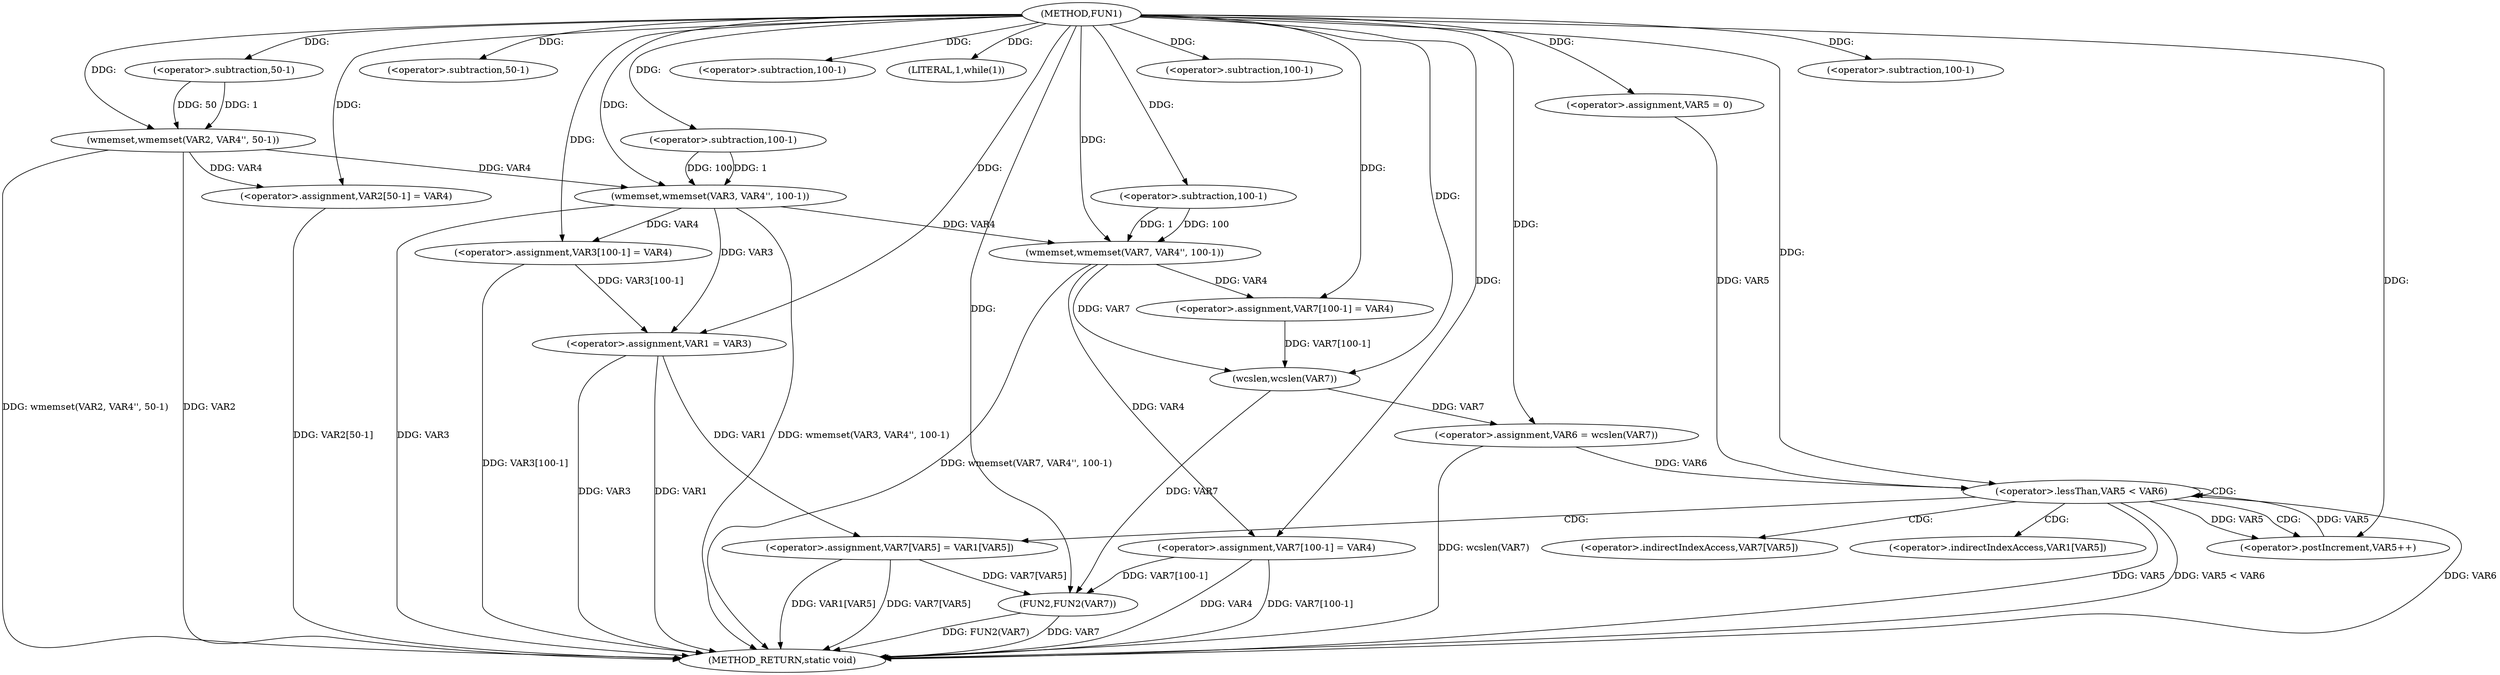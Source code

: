 digraph FUN1 {  
"1000100" [label = "(METHOD,FUN1)" ]
"1000185" [label = "(METHOD_RETURN,static void)" ]
"1000105" [label = "(wmemset,wmemset(VAR2, VAR4'', 50-1))" ]
"1000108" [label = "(<operator>.subtraction,50-1)" ]
"1000111" [label = "(<operator>.assignment,VAR2[50-1] = VAR4)" ]
"1000114" [label = "(<operator>.subtraction,50-1)" ]
"1000118" [label = "(wmemset,wmemset(VAR3, VAR4'', 100-1))" ]
"1000121" [label = "(<operator>.subtraction,100-1)" ]
"1000124" [label = "(<operator>.assignment,VAR3[100-1] = VAR4)" ]
"1000127" [label = "(<operator>.subtraction,100-1)" ]
"1000132" [label = "(LITERAL,1,while(1))" ]
"1000134" [label = "(<operator>.assignment,VAR1 = VAR3)" ]
"1000142" [label = "(wmemset,wmemset(VAR7, VAR4'', 100-1))" ]
"1000145" [label = "(<operator>.subtraction,100-1)" ]
"1000148" [label = "(<operator>.assignment,VAR7[100-1] = VAR4)" ]
"1000151" [label = "(<operator>.subtraction,100-1)" ]
"1000155" [label = "(<operator>.assignment,VAR6 = wcslen(VAR7))" ]
"1000157" [label = "(wcslen,wcslen(VAR7))" ]
"1000160" [label = "(<operator>.assignment,VAR5 = 0)" ]
"1000163" [label = "(<operator>.lessThan,VAR5 < VAR6)" ]
"1000166" [label = "(<operator>.postIncrement,VAR5++)" ]
"1000169" [label = "(<operator>.assignment,VAR7[VAR5] = VAR1[VAR5])" ]
"1000176" [label = "(<operator>.assignment,VAR7[100-1] = VAR4)" ]
"1000179" [label = "(<operator>.subtraction,100-1)" ]
"1000183" [label = "(FUN2,FUN2(VAR7))" ]
"1000170" [label = "(<operator>.indirectIndexAccess,VAR7[VAR5])" ]
"1000173" [label = "(<operator>.indirectIndexAccess,VAR1[VAR5])" ]
  "1000176" -> "1000185"  [ label = "DDG: VAR4"] 
  "1000163" -> "1000185"  [ label = "DDG: VAR5"] 
  "1000142" -> "1000185"  [ label = "DDG: wmemset(VAR7, VAR4'', 100-1)"] 
  "1000124" -> "1000185"  [ label = "DDG: VAR3[100-1]"] 
  "1000155" -> "1000185"  [ label = "DDG: wcslen(VAR7)"] 
  "1000105" -> "1000185"  [ label = "DDG: wmemset(VAR2, VAR4'', 50-1)"] 
  "1000118" -> "1000185"  [ label = "DDG: wmemset(VAR3, VAR4'', 100-1)"] 
  "1000111" -> "1000185"  [ label = "DDG: VAR2[50-1]"] 
  "1000134" -> "1000185"  [ label = "DDG: VAR3"] 
  "1000118" -> "1000185"  [ label = "DDG: VAR3"] 
  "1000163" -> "1000185"  [ label = "DDG: VAR5 < VAR6"] 
  "1000105" -> "1000185"  [ label = "DDG: VAR2"] 
  "1000183" -> "1000185"  [ label = "DDG: VAR7"] 
  "1000134" -> "1000185"  [ label = "DDG: VAR1"] 
  "1000169" -> "1000185"  [ label = "DDG: VAR1[VAR5]"] 
  "1000176" -> "1000185"  [ label = "DDG: VAR7[100-1]"] 
  "1000169" -> "1000185"  [ label = "DDG: VAR7[VAR5]"] 
  "1000183" -> "1000185"  [ label = "DDG: FUN2(VAR7)"] 
  "1000163" -> "1000185"  [ label = "DDG: VAR6"] 
  "1000100" -> "1000105"  [ label = "DDG: "] 
  "1000108" -> "1000105"  [ label = "DDG: 50"] 
  "1000108" -> "1000105"  [ label = "DDG: 1"] 
  "1000100" -> "1000108"  [ label = "DDG: "] 
  "1000105" -> "1000111"  [ label = "DDG: VAR4"] 
  "1000100" -> "1000111"  [ label = "DDG: "] 
  "1000100" -> "1000114"  [ label = "DDG: "] 
  "1000100" -> "1000118"  [ label = "DDG: "] 
  "1000105" -> "1000118"  [ label = "DDG: VAR4"] 
  "1000121" -> "1000118"  [ label = "DDG: 100"] 
  "1000121" -> "1000118"  [ label = "DDG: 1"] 
  "1000100" -> "1000121"  [ label = "DDG: "] 
  "1000118" -> "1000124"  [ label = "DDG: VAR4"] 
  "1000100" -> "1000124"  [ label = "DDG: "] 
  "1000100" -> "1000127"  [ label = "DDG: "] 
  "1000100" -> "1000132"  [ label = "DDG: "] 
  "1000124" -> "1000134"  [ label = "DDG: VAR3[100-1]"] 
  "1000118" -> "1000134"  [ label = "DDG: VAR3"] 
  "1000100" -> "1000134"  [ label = "DDG: "] 
  "1000100" -> "1000142"  [ label = "DDG: "] 
  "1000118" -> "1000142"  [ label = "DDG: VAR4"] 
  "1000145" -> "1000142"  [ label = "DDG: 100"] 
  "1000145" -> "1000142"  [ label = "DDG: 1"] 
  "1000100" -> "1000145"  [ label = "DDG: "] 
  "1000142" -> "1000148"  [ label = "DDG: VAR4"] 
  "1000100" -> "1000148"  [ label = "DDG: "] 
  "1000100" -> "1000151"  [ label = "DDG: "] 
  "1000157" -> "1000155"  [ label = "DDG: VAR7"] 
  "1000100" -> "1000155"  [ label = "DDG: "] 
  "1000148" -> "1000157"  [ label = "DDG: VAR7[100-1]"] 
  "1000142" -> "1000157"  [ label = "DDG: VAR7"] 
  "1000100" -> "1000157"  [ label = "DDG: "] 
  "1000100" -> "1000160"  [ label = "DDG: "] 
  "1000166" -> "1000163"  [ label = "DDG: VAR5"] 
  "1000160" -> "1000163"  [ label = "DDG: VAR5"] 
  "1000100" -> "1000163"  [ label = "DDG: "] 
  "1000155" -> "1000163"  [ label = "DDG: VAR6"] 
  "1000163" -> "1000166"  [ label = "DDG: VAR5"] 
  "1000100" -> "1000166"  [ label = "DDG: "] 
  "1000134" -> "1000169"  [ label = "DDG: VAR1"] 
  "1000100" -> "1000176"  [ label = "DDG: "] 
  "1000142" -> "1000176"  [ label = "DDG: VAR4"] 
  "1000100" -> "1000179"  [ label = "DDG: "] 
  "1000157" -> "1000183"  [ label = "DDG: VAR7"] 
  "1000176" -> "1000183"  [ label = "DDG: VAR7[100-1]"] 
  "1000169" -> "1000183"  [ label = "DDG: VAR7[VAR5]"] 
  "1000100" -> "1000183"  [ label = "DDG: "] 
  "1000163" -> "1000163"  [ label = "CDG: "] 
  "1000163" -> "1000170"  [ label = "CDG: "] 
  "1000163" -> "1000166"  [ label = "CDG: "] 
  "1000163" -> "1000173"  [ label = "CDG: "] 
  "1000163" -> "1000169"  [ label = "CDG: "] 
}
